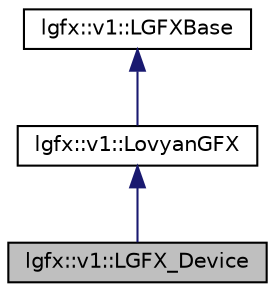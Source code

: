 digraph "lgfx::v1::LGFX_Device"
{
 // LATEX_PDF_SIZE
  edge [fontname="Helvetica",fontsize="10",labelfontname="Helvetica",labelfontsize="10"];
  node [fontname="Helvetica",fontsize="10",shape=record];
  Node1 [label="lgfx::v1::LGFX_Device",height=0.2,width=0.4,color="black", fillcolor="grey75", style="filled", fontcolor="black",tooltip=" "];
  Node2 -> Node1 [dir="back",color="midnightblue",fontsize="10",style="solid",fontname="Helvetica"];
  Node2 [label="lgfx::v1::LovyanGFX",height=0.2,width=0.4,color="black", fillcolor="white", style="filled",URL="$dd/d26/classlgfx_1_1v1_1_1LovyanGFX.html",tooltip="LovyanGFX class. that depend on the include order of the environment, such as file system,..."];
  Node3 -> Node2 [dir="back",color="midnightblue",fontsize="10",style="solid",fontname="Helvetica"];
  Node3 [label="lgfx::v1::LGFXBase",height=0.2,width=0.4,color="black", fillcolor="white", style="filled",URL="$d5/dfe/classlgfx_1_1v1_1_1LGFXBase.html",tooltip=" "];
}
